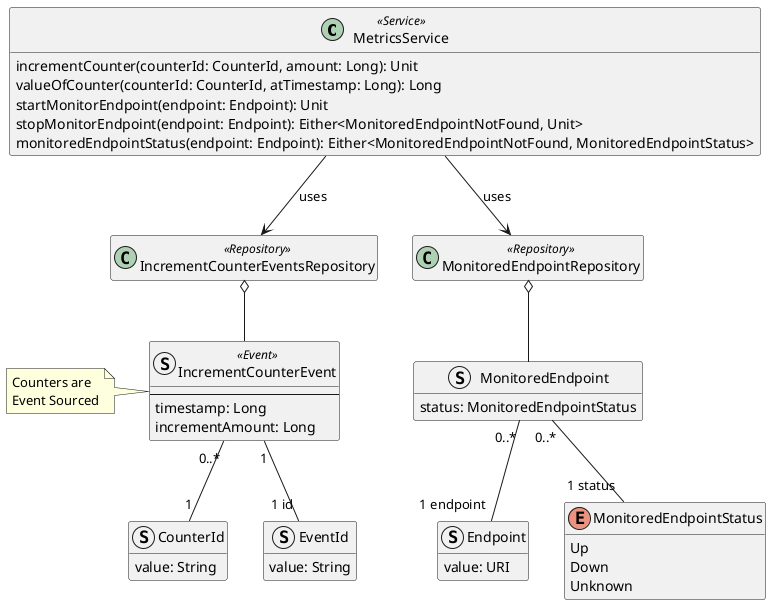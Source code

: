 @startuml metrics-service-domain-model

class MetricsService <<Service>> {
    incrementCounter(counterId: CounterId, amount: Long): Unit
    valueOfCounter(counterId: CounterId, atTimestamp: Long): Long
    startMonitorEndpoint(endpoint: Endpoint): Unit
    stopMonitorEndpoint(endpoint: Endpoint): Either<MonitoredEndpointNotFound, Unit>
    monitoredEndpointStatus(endpoint: Endpoint): Either<MonitoredEndpointNotFound, MonitoredEndpointStatus>
}

struct CounterId {
    value: String
}

struct EventId {
    value: String
}

struct IncrementCounterEvent <<Event>> {
    --
    timestamp: Long
    incrementAmount: Long
}

IncrementCounterEvent "0..*" -- "1" CounterId
IncrementCounterEvent "1" -- "1 id" EventId

class IncrementCounterEventsRepository <<Repository>>
IncrementCounterEventsRepository o-- IncrementCounterEvent
MetricsService --> IncrementCounterEventsRepository : "uses"

note left of IncrementCounterEvent
    Counters are
    Event Sourced
end note


struct Endpoint {
    value: URI
}

struct MonitoredEndpoint {
    status: MonitoredEndpointStatus
}
MonitoredEndpoint "0..*" -- "1 endpoint" Endpoint

enum MonitoredEndpointStatus {
    Up
    Down
    Unknown
}
MonitoredEndpoint "0..*" -- "1 status" MonitoredEndpointStatus

class MonitoredEndpointRepository <<Repository>>
MonitoredEndpointRepository o--  MonitoredEndpoint
MetricsService --> MonitoredEndpointRepository : "uses"

hide empty members

@enduml
